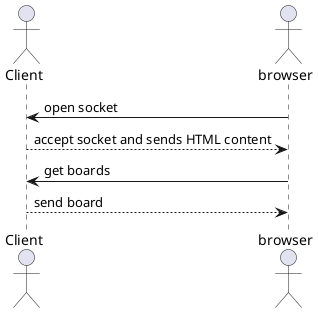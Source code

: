 @startuml
actor Client as client
actor browser as browser

client <- browser : open socket
client --> browser : accept socket and sends HTML content
client <- browser : get boards
client --> browser : send board


@enduml